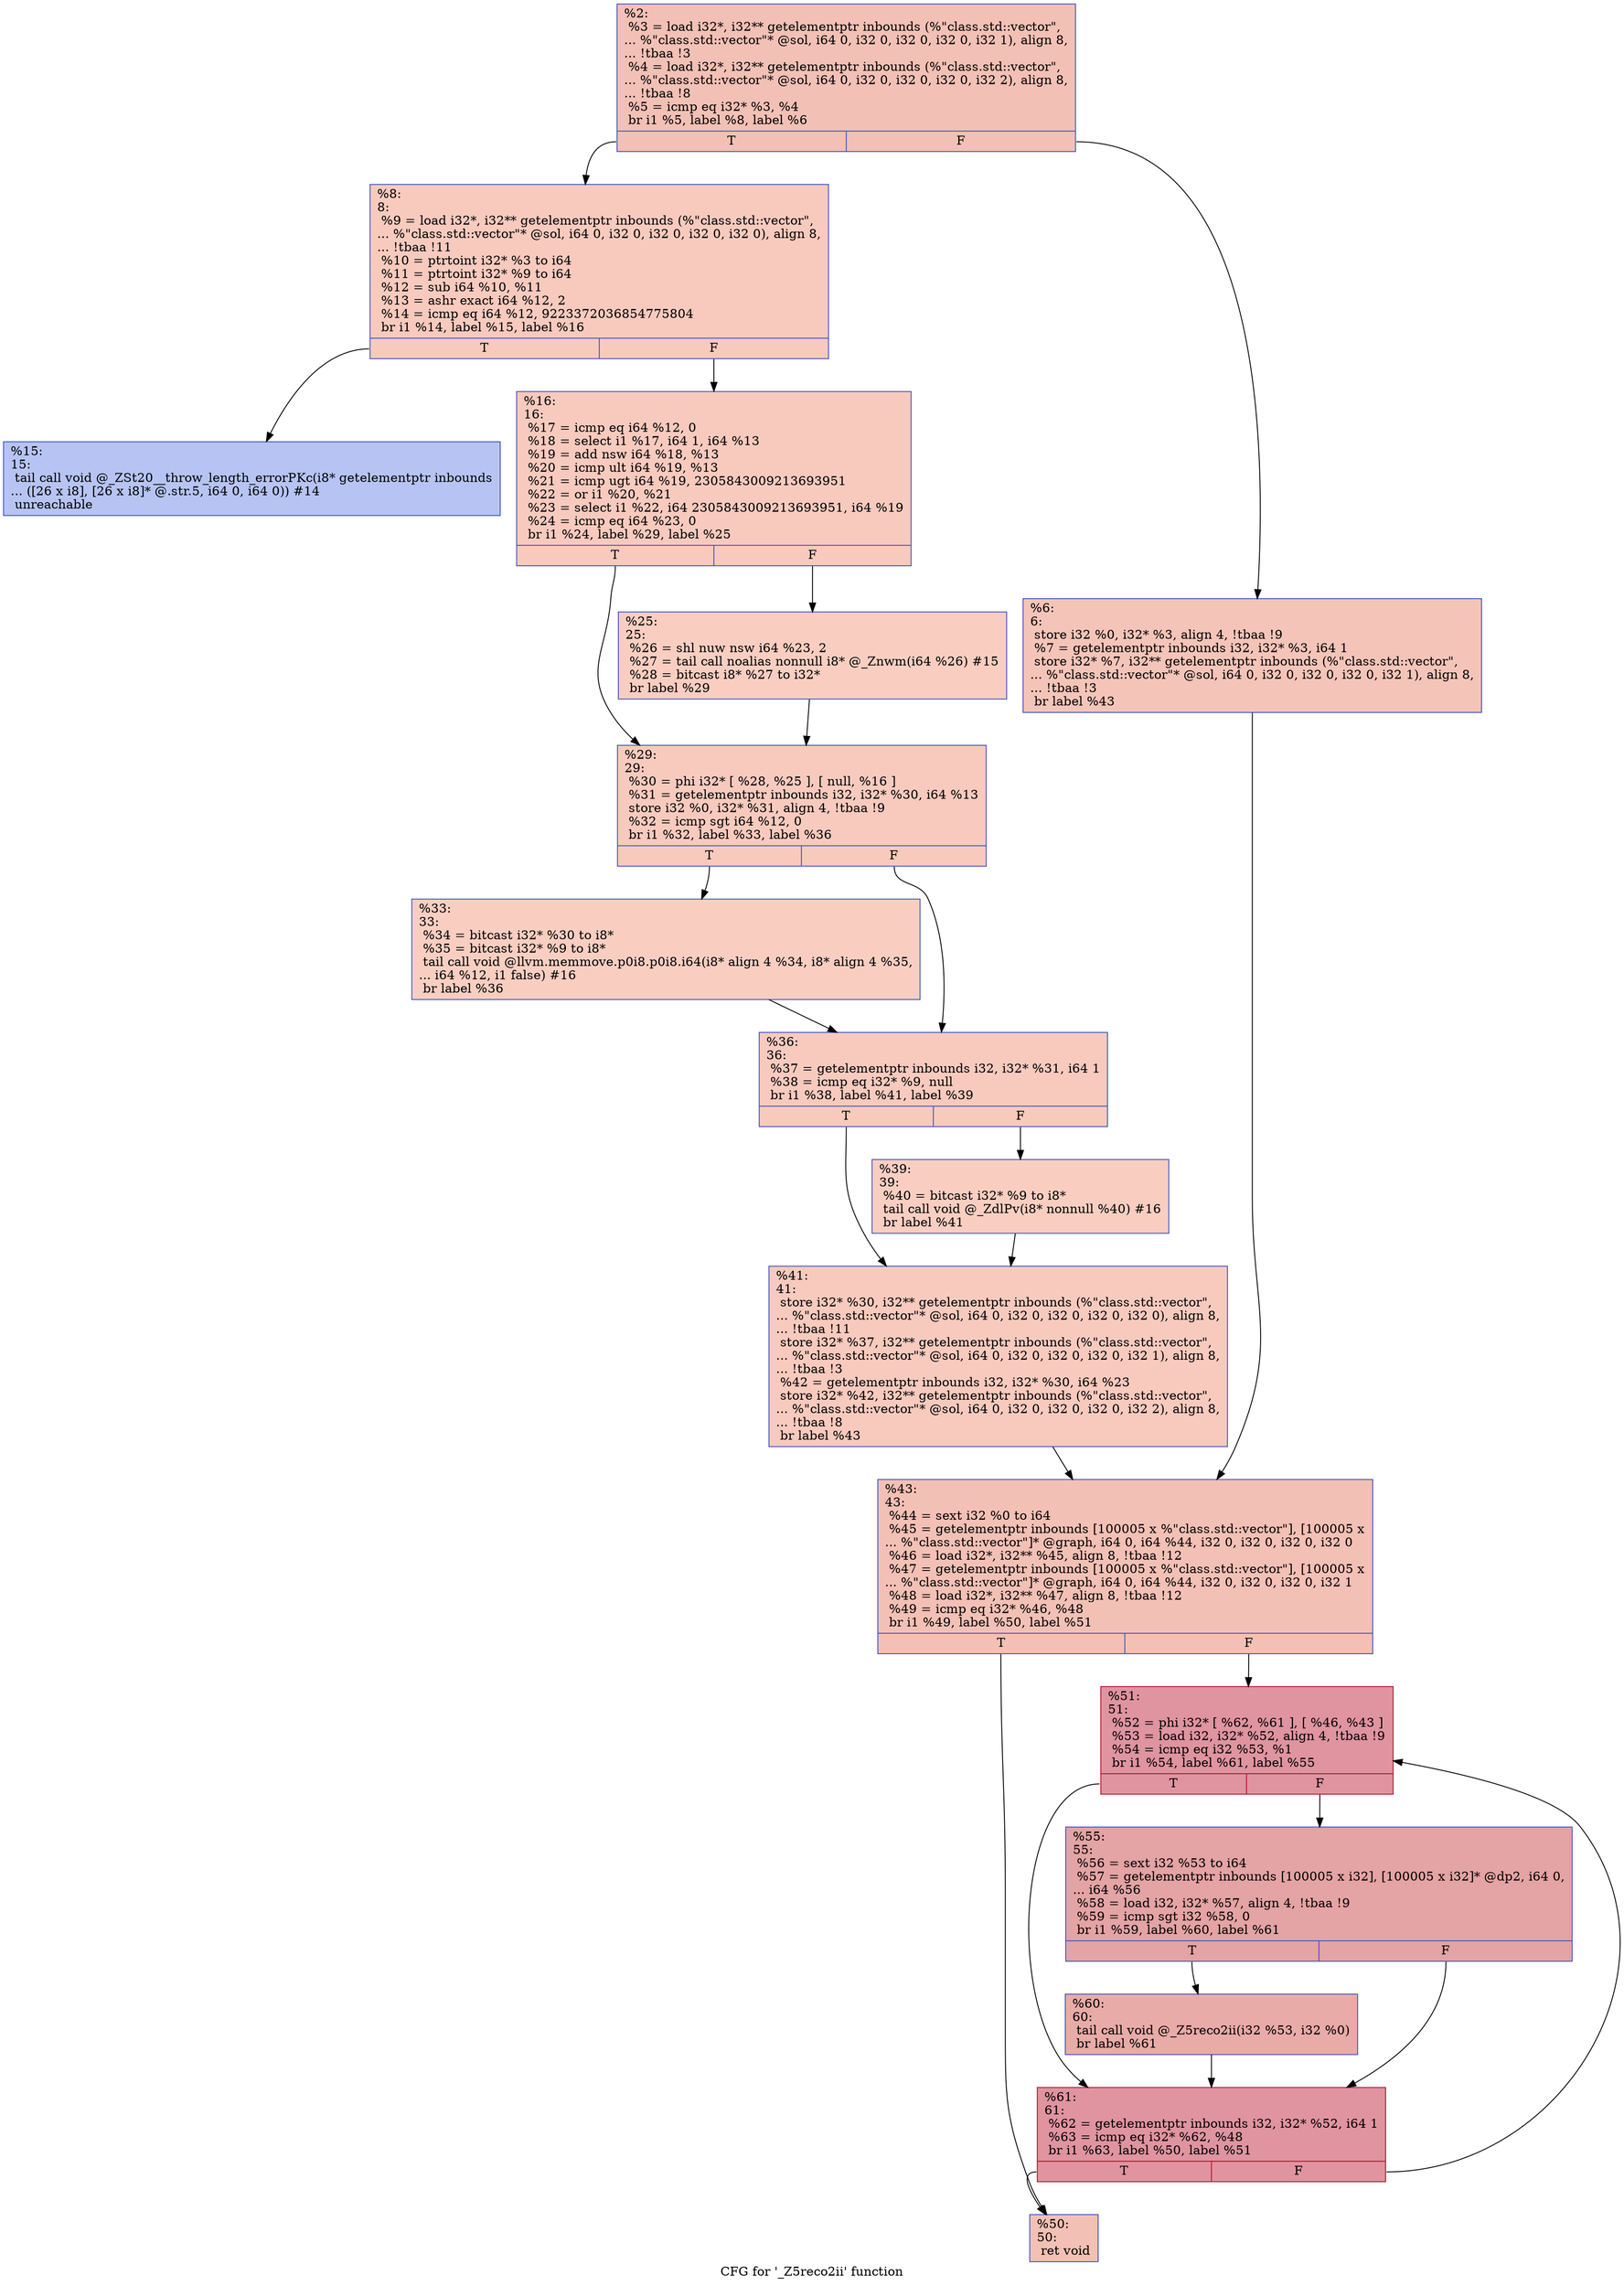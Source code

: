 digraph "CFG for '_Z5reco2ii' function" {
	label="CFG for '_Z5reco2ii' function";

	Node0x5633ec90c0d0 [shape=record,color="#3d50c3ff", style=filled, fillcolor="#e5705870",label="{%2:\l  %3 = load i32*, i32** getelementptr inbounds (%\"class.std::vector\",\l... %\"class.std::vector\"* @sol, i64 0, i32 0, i32 0, i32 0, i32 1), align 8,\l... !tbaa !3\l  %4 = load i32*, i32** getelementptr inbounds (%\"class.std::vector\",\l... %\"class.std::vector\"* @sol, i64 0, i32 0, i32 0, i32 0, i32 2), align 8,\l... !tbaa !8\l  %5 = icmp eq i32* %3, %4\l  br i1 %5, label %8, label %6\l|{<s0>T|<s1>F}}"];
	Node0x5633ec90c0d0:s0 -> Node0x5633ec90c310;
	Node0x5633ec90c0d0:s1 -> Node0x5633ec90c360;
	Node0x5633ec90c360 [shape=record,color="#3d50c3ff", style=filled, fillcolor="#e97a5f70",label="{%6:\l6:                                                \l  store i32 %0, i32* %3, align 4, !tbaa !9\l  %7 = getelementptr inbounds i32, i32* %3, i64 1\l  store i32* %7, i32** getelementptr inbounds (%\"class.std::vector\",\l... %\"class.std::vector\"* @sol, i64 0, i32 0, i32 0, i32 0, i32 1), align 8,\l... !tbaa !3\l  br label %43\l}"];
	Node0x5633ec90c360 -> Node0x5633ec90c620;
	Node0x5633ec90c310 [shape=record,color="#3d50c3ff", style=filled, fillcolor="#ef886b70",label="{%8:\l8:                                                \l  %9 = load i32*, i32** getelementptr inbounds (%\"class.std::vector\",\l... %\"class.std::vector\"* @sol, i64 0, i32 0, i32 0, i32 0, i32 0), align 8,\l... !tbaa !11\l  %10 = ptrtoint i32* %3 to i64\l  %11 = ptrtoint i32* %9 to i64\l  %12 = sub i64 %10, %11\l  %13 = ashr exact i64 %12, 2\l  %14 = icmp eq i64 %12, 9223372036854775804\l  br i1 %14, label %15, label %16\l|{<s0>T|<s1>F}}"];
	Node0x5633ec90c310:s0 -> Node0x5633ec90c230;
	Node0x5633ec90c310:s1 -> Node0x5633ec90ca70;
	Node0x5633ec90c230 [shape=record,color="#3d50c3ff", style=filled, fillcolor="#5b7ae570",label="{%15:\l15:                                               \l  tail call void @_ZSt20__throw_length_errorPKc(i8* getelementptr inbounds\l... ([26 x i8], [26 x i8]* @.str.5, i64 0, i64 0)) #14\l  unreachable\l}"];
	Node0x5633ec90ca70 [shape=record,color="#3d50c3ff", style=filled, fillcolor="#ef886b70",label="{%16:\l16:                                               \l  %17 = icmp eq i64 %12, 0\l  %18 = select i1 %17, i64 1, i64 %13\l  %19 = add nsw i64 %18, %13\l  %20 = icmp ult i64 %19, %13\l  %21 = icmp ugt i64 %19, 2305843009213693951\l  %22 = or i1 %20, %21\l  %23 = select i1 %22, i64 2305843009213693951, i64 %19\l  %24 = icmp eq i64 %23, 0\l  br i1 %24, label %29, label %25\l|{<s0>T|<s1>F}}"];
	Node0x5633ec90ca70:s0 -> Node0x5633ec90d110;
	Node0x5633ec90ca70:s1 -> Node0x5633ec90d160;
	Node0x5633ec90d160 [shape=record,color="#3d50c3ff", style=filled, fillcolor="#f2907270",label="{%25:\l25:                                               \l  %26 = shl nuw nsw i64 %23, 2\l  %27 = tail call noalias nonnull i8* @_Znwm(i64 %26) #15\l  %28 = bitcast i8* %27 to i32*\l  br label %29\l}"];
	Node0x5633ec90d160 -> Node0x5633ec90d110;
	Node0x5633ec90d110 [shape=record,color="#3d50c3ff", style=filled, fillcolor="#ef886b70",label="{%29:\l29:                                               \l  %30 = phi i32* [ %28, %25 ], [ null, %16 ]\l  %31 = getelementptr inbounds i32, i32* %30, i64 %13\l  store i32 %0, i32* %31, align 4, !tbaa !9\l  %32 = icmp sgt i64 %12, 0\l  br i1 %32, label %33, label %36\l|{<s0>T|<s1>F}}"];
	Node0x5633ec90d110:s0 -> Node0x5633ec90d750;
	Node0x5633ec90d110:s1 -> Node0x5633ec90d7a0;
	Node0x5633ec90d750 [shape=record,color="#3d50c3ff", style=filled, fillcolor="#f2907270",label="{%33:\l33:                                               \l  %34 = bitcast i32* %30 to i8*\l  %35 = bitcast i32* %9 to i8*\l  tail call void @llvm.memmove.p0i8.p0i8.i64(i8* align 4 %34, i8* align 4 %35,\l... i64 %12, i1 false) #16\l  br label %36\l}"];
	Node0x5633ec90d750 -> Node0x5633ec90d7a0;
	Node0x5633ec90d7a0 [shape=record,color="#3d50c3ff", style=filled, fillcolor="#ef886b70",label="{%36:\l36:                                               \l  %37 = getelementptr inbounds i32, i32* %31, i64 1\l  %38 = icmp eq i32* %9, null\l  br i1 %38, label %41, label %39\l|{<s0>T|<s1>F}}"];
	Node0x5633ec90d7a0:s0 -> Node0x5633ec90dcb0;
	Node0x5633ec90d7a0:s1 -> Node0x5633ec90dd00;
	Node0x5633ec90dd00 [shape=record,color="#3d50c3ff", style=filled, fillcolor="#f2907270",label="{%39:\l39:                                               \l  %40 = bitcast i32* %9 to i8*\l  tail call void @_ZdlPv(i8* nonnull %40) #16\l  br label %41\l}"];
	Node0x5633ec90dd00 -> Node0x5633ec90dcb0;
	Node0x5633ec90dcb0 [shape=record,color="#3d50c3ff", style=filled, fillcolor="#ef886b70",label="{%41:\l41:                                               \l  store i32* %30, i32** getelementptr inbounds (%\"class.std::vector\",\l... %\"class.std::vector\"* @sol, i64 0, i32 0, i32 0, i32 0, i32 0), align 8,\l... !tbaa !11\l  store i32* %37, i32** getelementptr inbounds (%\"class.std::vector\",\l... %\"class.std::vector\"* @sol, i64 0, i32 0, i32 0, i32 0, i32 1), align 8,\l... !tbaa !3\l  %42 = getelementptr inbounds i32, i32* %30, i64 %23\l  store i32* %42, i32** getelementptr inbounds (%\"class.std::vector\",\l... %\"class.std::vector\"* @sol, i64 0, i32 0, i32 0, i32 0, i32 2), align 8,\l... !tbaa !8\l  br label %43\l}"];
	Node0x5633ec90dcb0 -> Node0x5633ec90c620;
	Node0x5633ec90c620 [shape=record,color="#3d50c3ff", style=filled, fillcolor="#e5705870",label="{%43:\l43:                                               \l  %44 = sext i32 %0 to i64\l  %45 = getelementptr inbounds [100005 x %\"class.std::vector\"], [100005 x\l... %\"class.std::vector\"]* @graph, i64 0, i64 %44, i32 0, i32 0, i32 0, i32 0\l  %46 = load i32*, i32** %45, align 8, !tbaa !12\l  %47 = getelementptr inbounds [100005 x %\"class.std::vector\"], [100005 x\l... %\"class.std::vector\"]* @graph, i64 0, i64 %44, i32 0, i32 0, i32 0, i32 1\l  %48 = load i32*, i32** %47, align 8, !tbaa !12\l  %49 = icmp eq i32* %46, %48\l  br i1 %49, label %50, label %51\l|{<s0>T|<s1>F}}"];
	Node0x5633ec90c620:s0 -> Node0x5633ec90e6f0;
	Node0x5633ec90c620:s1 -> Node0x5633ec90e740;
	Node0x5633ec90e6f0 [shape=record,color="#3d50c3ff", style=filled, fillcolor="#e5705870",label="{%50:\l50:                                               \l  ret void\l}"];
	Node0x5633ec90e740 [shape=record,color="#b70d28ff", style=filled, fillcolor="#b70d2870",label="{%51:\l51:                                               \l  %52 = phi i32* [ %62, %61 ], [ %46, %43 ]\l  %53 = load i32, i32* %52, align 4, !tbaa !9\l  %54 = icmp eq i32 %53, %1\l  br i1 %54, label %61, label %55\l|{<s0>T|<s1>F}}"];
	Node0x5633ec90e740:s0 -> Node0x5633ec90e890;
	Node0x5633ec90e740:s1 -> Node0x5633ec90ea90;
	Node0x5633ec90ea90 [shape=record,color="#3d50c3ff", style=filled, fillcolor="#c32e3170",label="{%55:\l55:                                               \l  %56 = sext i32 %53 to i64\l  %57 = getelementptr inbounds [100005 x i32], [100005 x i32]* @dp2, i64 0,\l... i64 %56\l  %58 = load i32, i32* %57, align 4, !tbaa !9\l  %59 = icmp sgt i32 %58, 0\l  br i1 %59, label %60, label %61\l|{<s0>T|<s1>F}}"];
	Node0x5633ec90ea90:s0 -> Node0x5633ec90edc0;
	Node0x5633ec90ea90:s1 -> Node0x5633ec90e890;
	Node0x5633ec90edc0 [shape=record,color="#3d50c3ff", style=filled, fillcolor="#cc403a70",label="{%60:\l60:                                               \l  tail call void @_Z5reco2ii(i32 %53, i32 %0)\l  br label %61\l}"];
	Node0x5633ec90edc0 -> Node0x5633ec90e890;
	Node0x5633ec90e890 [shape=record,color="#b70d28ff", style=filled, fillcolor="#b70d2870",label="{%61:\l61:                                               \l  %62 = getelementptr inbounds i32, i32* %52, i64 1\l  %63 = icmp eq i32* %62, %48\l  br i1 %63, label %50, label %51\l|{<s0>T|<s1>F}}"];
	Node0x5633ec90e890:s0 -> Node0x5633ec90e6f0;
	Node0x5633ec90e890:s1 -> Node0x5633ec90e740;
}
